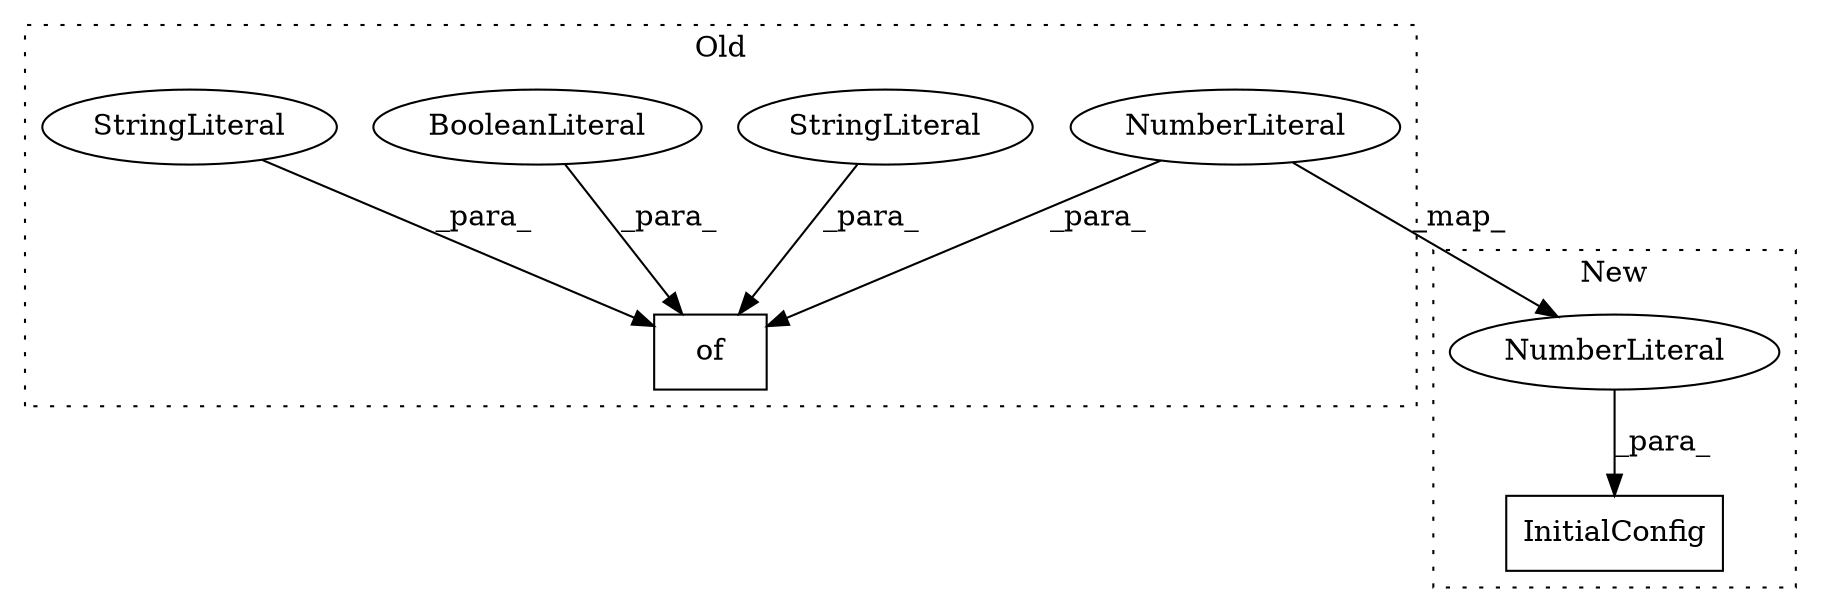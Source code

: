 digraph G {
subgraph cluster0 {
1 [label="of" a="32" s="1516,1548" l="3,1" shape="box"];
3 [label="StringLiteral" a="45" s="1535" l="10" shape="ellipse"];
4 [label="BooleanLiteral" a="9" s="1529" l="5" shape="ellipse"];
5 [label="StringLiteral" a="45" s="1519" l="9" shape="ellipse"];
7 [label="NumberLiteral" a="34" s="1546" l="2" shape="ellipse"];
label = "Old";
style="dotted";
}
subgraph cluster1 {
2 [label="InitialConfig" a="32" s="1548,1564" l="14,1" shape="box"];
6 [label="NumberLiteral" a="34" s="1562" l="2" shape="ellipse"];
label = "New";
style="dotted";
}
3 -> 1 [label="_para_"];
4 -> 1 [label="_para_"];
5 -> 1 [label="_para_"];
6 -> 2 [label="_para_"];
7 -> 6 [label="_map_"];
7 -> 1 [label="_para_"];
}